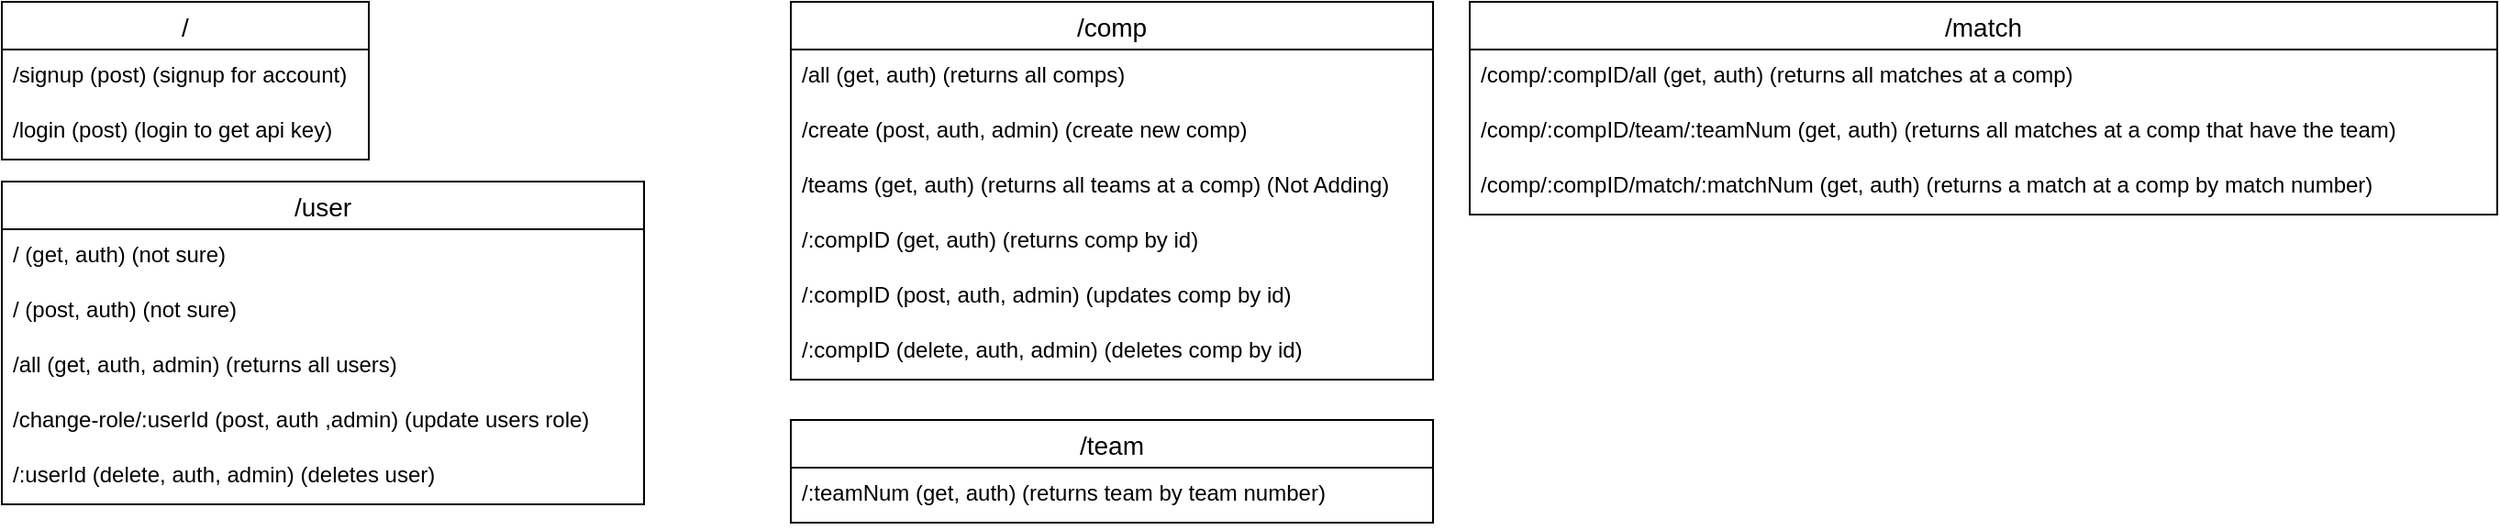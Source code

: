 <mxfile version="24.0.7" type="device">
  <diagram name="Page-1" id="2XcqjXFXLbwjpzAktkpY">
    <mxGraphModel dx="1114" dy="615" grid="1" gridSize="10" guides="1" tooltips="1" connect="1" arrows="1" fold="1" page="1" pageScale="1" pageWidth="850" pageHeight="1100" math="0" shadow="0">
      <root>
        <mxCell id="0" />
        <mxCell id="1" parent="0" />
        <mxCell id="2I_HNkionEaUqbD5qXvZ-48" value="/user" style="swimlane;fontStyle=0;childLayout=stackLayout;horizontal=1;startSize=26;horizontalStack=0;resizeParent=1;resizeParentMax=0;resizeLast=0;collapsible=1;marginBottom=0;align=center;fontSize=14;" parent="1" vertex="1">
          <mxGeometry x="20" y="560" width="350" height="176" as="geometry" />
        </mxCell>
        <mxCell id="2I_HNkionEaUqbD5qXvZ-49" value="/ (get, auth) (not sure)" style="text;strokeColor=none;fillColor=none;spacingLeft=4;spacingRight=4;overflow=hidden;rotatable=0;points=[[0,0.5],[1,0.5]];portConstraint=eastwest;fontSize=12;whiteSpace=wrap;html=1;" parent="2I_HNkionEaUqbD5qXvZ-48" vertex="1">
          <mxGeometry y="26" width="350" height="30" as="geometry" />
        </mxCell>
        <mxCell id="2I_HNkionEaUqbD5qXvZ-50" value="/ (post, auth) (not sure)" style="text;strokeColor=none;fillColor=none;spacingLeft=4;spacingRight=4;overflow=hidden;rotatable=0;points=[[0,0.5],[1,0.5]];portConstraint=eastwest;fontSize=12;whiteSpace=wrap;html=1;" parent="2I_HNkionEaUqbD5qXvZ-48" vertex="1">
          <mxGeometry y="56" width="350" height="30" as="geometry" />
        </mxCell>
        <mxCell id="2I_HNkionEaUqbD5qXvZ-51" value="/all (get, auth, admin) (returns all users)" style="text;strokeColor=none;fillColor=none;spacingLeft=4;spacingRight=4;overflow=hidden;rotatable=0;points=[[0,0.5],[1,0.5]];portConstraint=eastwest;fontSize=12;whiteSpace=wrap;html=1;" parent="2I_HNkionEaUqbD5qXvZ-48" vertex="1">
          <mxGeometry y="86" width="350" height="30" as="geometry" />
        </mxCell>
        <mxCell id="2I_HNkionEaUqbD5qXvZ-52" value="/change-role/:userId (post, auth ,admin) (update users role)" style="text;strokeColor=none;fillColor=none;spacingLeft=4;spacingRight=4;overflow=hidden;rotatable=0;points=[[0,0.5],[1,0.5]];portConstraint=eastwest;fontSize=12;whiteSpace=wrap;html=1;" parent="2I_HNkionEaUqbD5qXvZ-48" vertex="1">
          <mxGeometry y="116" width="350" height="30" as="geometry" />
        </mxCell>
        <mxCell id="2I_HNkionEaUqbD5qXvZ-53" value="/:userId (delete, auth, admin) (deletes user)" style="text;strokeColor=none;fillColor=none;spacingLeft=4;spacingRight=4;overflow=hidden;rotatable=0;points=[[0,0.5],[1,0.5]];portConstraint=eastwest;fontSize=12;whiteSpace=wrap;html=1;" parent="2I_HNkionEaUqbD5qXvZ-48" vertex="1">
          <mxGeometry y="146" width="350" height="30" as="geometry" />
        </mxCell>
        <mxCell id="2I_HNkionEaUqbD5qXvZ-54" value="/" style="swimlane;fontStyle=0;childLayout=stackLayout;horizontal=1;startSize=26;horizontalStack=0;resizeParent=1;resizeParentMax=0;resizeLast=0;collapsible=1;marginBottom=0;align=center;fontSize=14;" parent="1" vertex="1">
          <mxGeometry x="20" y="462" width="200" height="86" as="geometry" />
        </mxCell>
        <mxCell id="2I_HNkionEaUqbD5qXvZ-55" value="/signup (post) (signup for account)" style="text;strokeColor=none;fillColor=none;spacingLeft=4;spacingRight=4;overflow=hidden;rotatable=0;points=[[0,0.5],[1,0.5]];portConstraint=eastwest;fontSize=12;whiteSpace=wrap;html=1;" parent="2I_HNkionEaUqbD5qXvZ-54" vertex="1">
          <mxGeometry y="26" width="200" height="30" as="geometry" />
        </mxCell>
        <mxCell id="2I_HNkionEaUqbD5qXvZ-56" value="/login (post) (login to get api key)" style="text;strokeColor=none;fillColor=none;spacingLeft=4;spacingRight=4;overflow=hidden;rotatable=0;points=[[0,0.5],[1,0.5]];portConstraint=eastwest;fontSize=12;whiteSpace=wrap;html=1;" parent="2I_HNkionEaUqbD5qXvZ-54" vertex="1">
          <mxGeometry y="56" width="200" height="30" as="geometry" />
        </mxCell>
        <mxCell id="2I_HNkionEaUqbD5qXvZ-57" value="/comp" style="swimlane;fontStyle=0;childLayout=stackLayout;horizontal=1;startSize=26;horizontalStack=0;resizeParent=1;resizeParentMax=0;resizeLast=0;collapsible=1;marginBottom=0;align=center;fontSize=14;" parent="1" vertex="1">
          <mxGeometry x="450" y="462" width="350" height="206" as="geometry" />
        </mxCell>
        <mxCell id="2I_HNkionEaUqbD5qXvZ-58" value="/all (get, auth) (returns all comps)" style="text;strokeColor=none;fillColor=none;spacingLeft=4;spacingRight=4;overflow=hidden;rotatable=0;points=[[0,0.5],[1,0.5]];portConstraint=eastwest;fontSize=12;whiteSpace=wrap;html=1;" parent="2I_HNkionEaUqbD5qXvZ-57" vertex="1">
          <mxGeometry y="26" width="350" height="30" as="geometry" />
        </mxCell>
        <mxCell id="2I_HNkionEaUqbD5qXvZ-60" value="/create (post, auth, admin) (create new comp)" style="text;strokeColor=none;fillColor=none;spacingLeft=4;spacingRight=4;overflow=hidden;rotatable=0;points=[[0,0.5],[1,0.5]];portConstraint=eastwest;fontSize=12;whiteSpace=wrap;html=1;" parent="2I_HNkionEaUqbD5qXvZ-57" vertex="1">
          <mxGeometry y="56" width="350" height="30" as="geometry" />
        </mxCell>
        <mxCell id="2I_HNkionEaUqbD5qXvZ-69" value="/teams (get, auth) (returns all teams at a comp) (Not Adding)" style="text;strokeColor=none;fillColor=none;spacingLeft=4;spacingRight=4;overflow=hidden;rotatable=0;points=[[0,0.5],[1,0.5]];portConstraint=eastwest;fontSize=12;whiteSpace=wrap;html=1;" parent="2I_HNkionEaUqbD5qXvZ-57" vertex="1">
          <mxGeometry y="86" width="350" height="30" as="geometry" />
        </mxCell>
        <mxCell id="2I_HNkionEaUqbD5qXvZ-59" value="/:compID (get, auth) (returns comp by id)" style="text;strokeColor=none;fillColor=none;spacingLeft=4;spacingRight=4;overflow=hidden;rotatable=0;points=[[0,0.5],[1,0.5]];portConstraint=eastwest;fontSize=12;whiteSpace=wrap;html=1;" parent="2I_HNkionEaUqbD5qXvZ-57" vertex="1">
          <mxGeometry y="116" width="350" height="30" as="geometry" />
        </mxCell>
        <mxCell id="2I_HNkionEaUqbD5qXvZ-61" value="/:compID (post, auth, admin) (updates comp by id)" style="text;strokeColor=none;fillColor=none;spacingLeft=4;spacingRight=4;overflow=hidden;rotatable=0;points=[[0,0.5],[1,0.5]];portConstraint=eastwest;fontSize=12;whiteSpace=wrap;html=1;" parent="2I_HNkionEaUqbD5qXvZ-57" vertex="1">
          <mxGeometry y="146" width="350" height="30" as="geometry" />
        </mxCell>
        <mxCell id="2I_HNkionEaUqbD5qXvZ-62" value="/:compID (delete, auth, admin) (deletes comp by id)" style="text;strokeColor=none;fillColor=none;spacingLeft=4;spacingRight=4;overflow=hidden;rotatable=0;points=[[0,0.5],[1,0.5]];portConstraint=eastwest;fontSize=12;whiteSpace=wrap;html=1;" parent="2I_HNkionEaUqbD5qXvZ-57" vertex="1">
          <mxGeometry y="176" width="350" height="30" as="geometry" />
        </mxCell>
        <mxCell id="2I_HNkionEaUqbD5qXvZ-63" value="/team" style="swimlane;fontStyle=0;childLayout=stackLayout;horizontal=1;startSize=26;horizontalStack=0;resizeParent=1;resizeParentMax=0;resizeLast=0;collapsible=1;marginBottom=0;align=center;fontSize=14;" parent="1" vertex="1">
          <mxGeometry x="450" y="690" width="350" height="56" as="geometry" />
        </mxCell>
        <mxCell id="2I_HNkionEaUqbD5qXvZ-64" value="/:teamNum (get, auth) (returns team by team number)" style="text;strokeColor=none;fillColor=none;spacingLeft=4;spacingRight=4;overflow=hidden;rotatable=0;points=[[0,0.5],[1,0.5]];portConstraint=eastwest;fontSize=12;whiteSpace=wrap;html=1;" parent="2I_HNkionEaUqbD5qXvZ-63" vertex="1">
          <mxGeometry y="26" width="350" height="30" as="geometry" />
        </mxCell>
        <mxCell id="2I_HNkionEaUqbD5qXvZ-66" value="/match" style="swimlane;fontStyle=0;childLayout=stackLayout;horizontal=1;startSize=26;horizontalStack=0;resizeParent=1;resizeParentMax=0;resizeLast=0;collapsible=1;marginBottom=0;align=center;fontSize=14;" parent="1" vertex="1">
          <mxGeometry x="820" y="462" width="560" height="116" as="geometry" />
        </mxCell>
        <mxCell id="2I_HNkionEaUqbD5qXvZ-67" value="/comp/:compID/all (get, auth) (returns all matches at a comp)" style="text;strokeColor=none;fillColor=none;spacingLeft=4;spacingRight=4;overflow=hidden;rotatable=0;points=[[0,0.5],[1,0.5]];portConstraint=eastwest;fontSize=12;whiteSpace=wrap;html=1;" parent="2I_HNkionEaUqbD5qXvZ-66" vertex="1">
          <mxGeometry y="26" width="560" height="30" as="geometry" />
        </mxCell>
        <mxCell id="2I_HNkionEaUqbD5qXvZ-68" value="/comp/:compID/team/:teamNum (get, auth) (returns all matches at a comp that have the team)" style="text;strokeColor=none;fillColor=none;spacingLeft=4;spacingRight=4;overflow=hidden;rotatable=0;points=[[0,0.5],[1,0.5]];portConstraint=eastwest;fontSize=12;whiteSpace=wrap;html=1;" parent="2I_HNkionEaUqbD5qXvZ-66" vertex="1">
          <mxGeometry y="56" width="560" height="30" as="geometry" />
        </mxCell>
        <mxCell id="2I_HNkionEaUqbD5qXvZ-70" value="/comp/:compID/match/:matchNum (get, auth) (returns a match at a comp by match number)" style="text;strokeColor=none;fillColor=none;spacingLeft=4;spacingRight=4;overflow=hidden;rotatable=0;points=[[0,0.5],[1,0.5]];portConstraint=eastwest;fontSize=12;whiteSpace=wrap;html=1;" parent="2I_HNkionEaUqbD5qXvZ-66" vertex="1">
          <mxGeometry y="86" width="560" height="30" as="geometry" />
        </mxCell>
      </root>
    </mxGraphModel>
  </diagram>
</mxfile>
